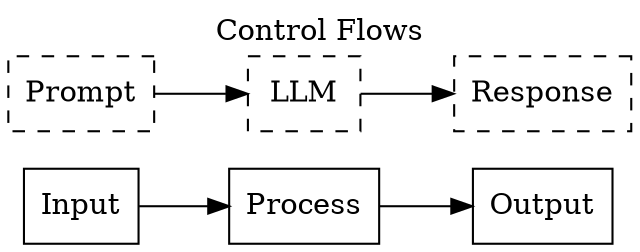 digraph G {
    // Define the layout
    rankdir=LR; // Left to Right layout

    // Define nodes for the standard control flow
    input [label="Input" shape=box];
    process [label="Process" shape=box];
    output [label="Output" shape=box];

    // Define edges for the standard control flow
    input -> process -> output;

    // Define nodes for the LLM flow
    prompt [label="Prompt" shape=box, style=dashed];
    llm [label="LLM" shape=box, style=dashed];
    response [label="Response" shape=box, style=dashed];

    // Define edges for the LLM flow
    prompt -> llm -> response;

    // Optional: Add a label to clarify the flows
    label = "Control Flows";
    labelloc = "t"; // Label location at the top
}


